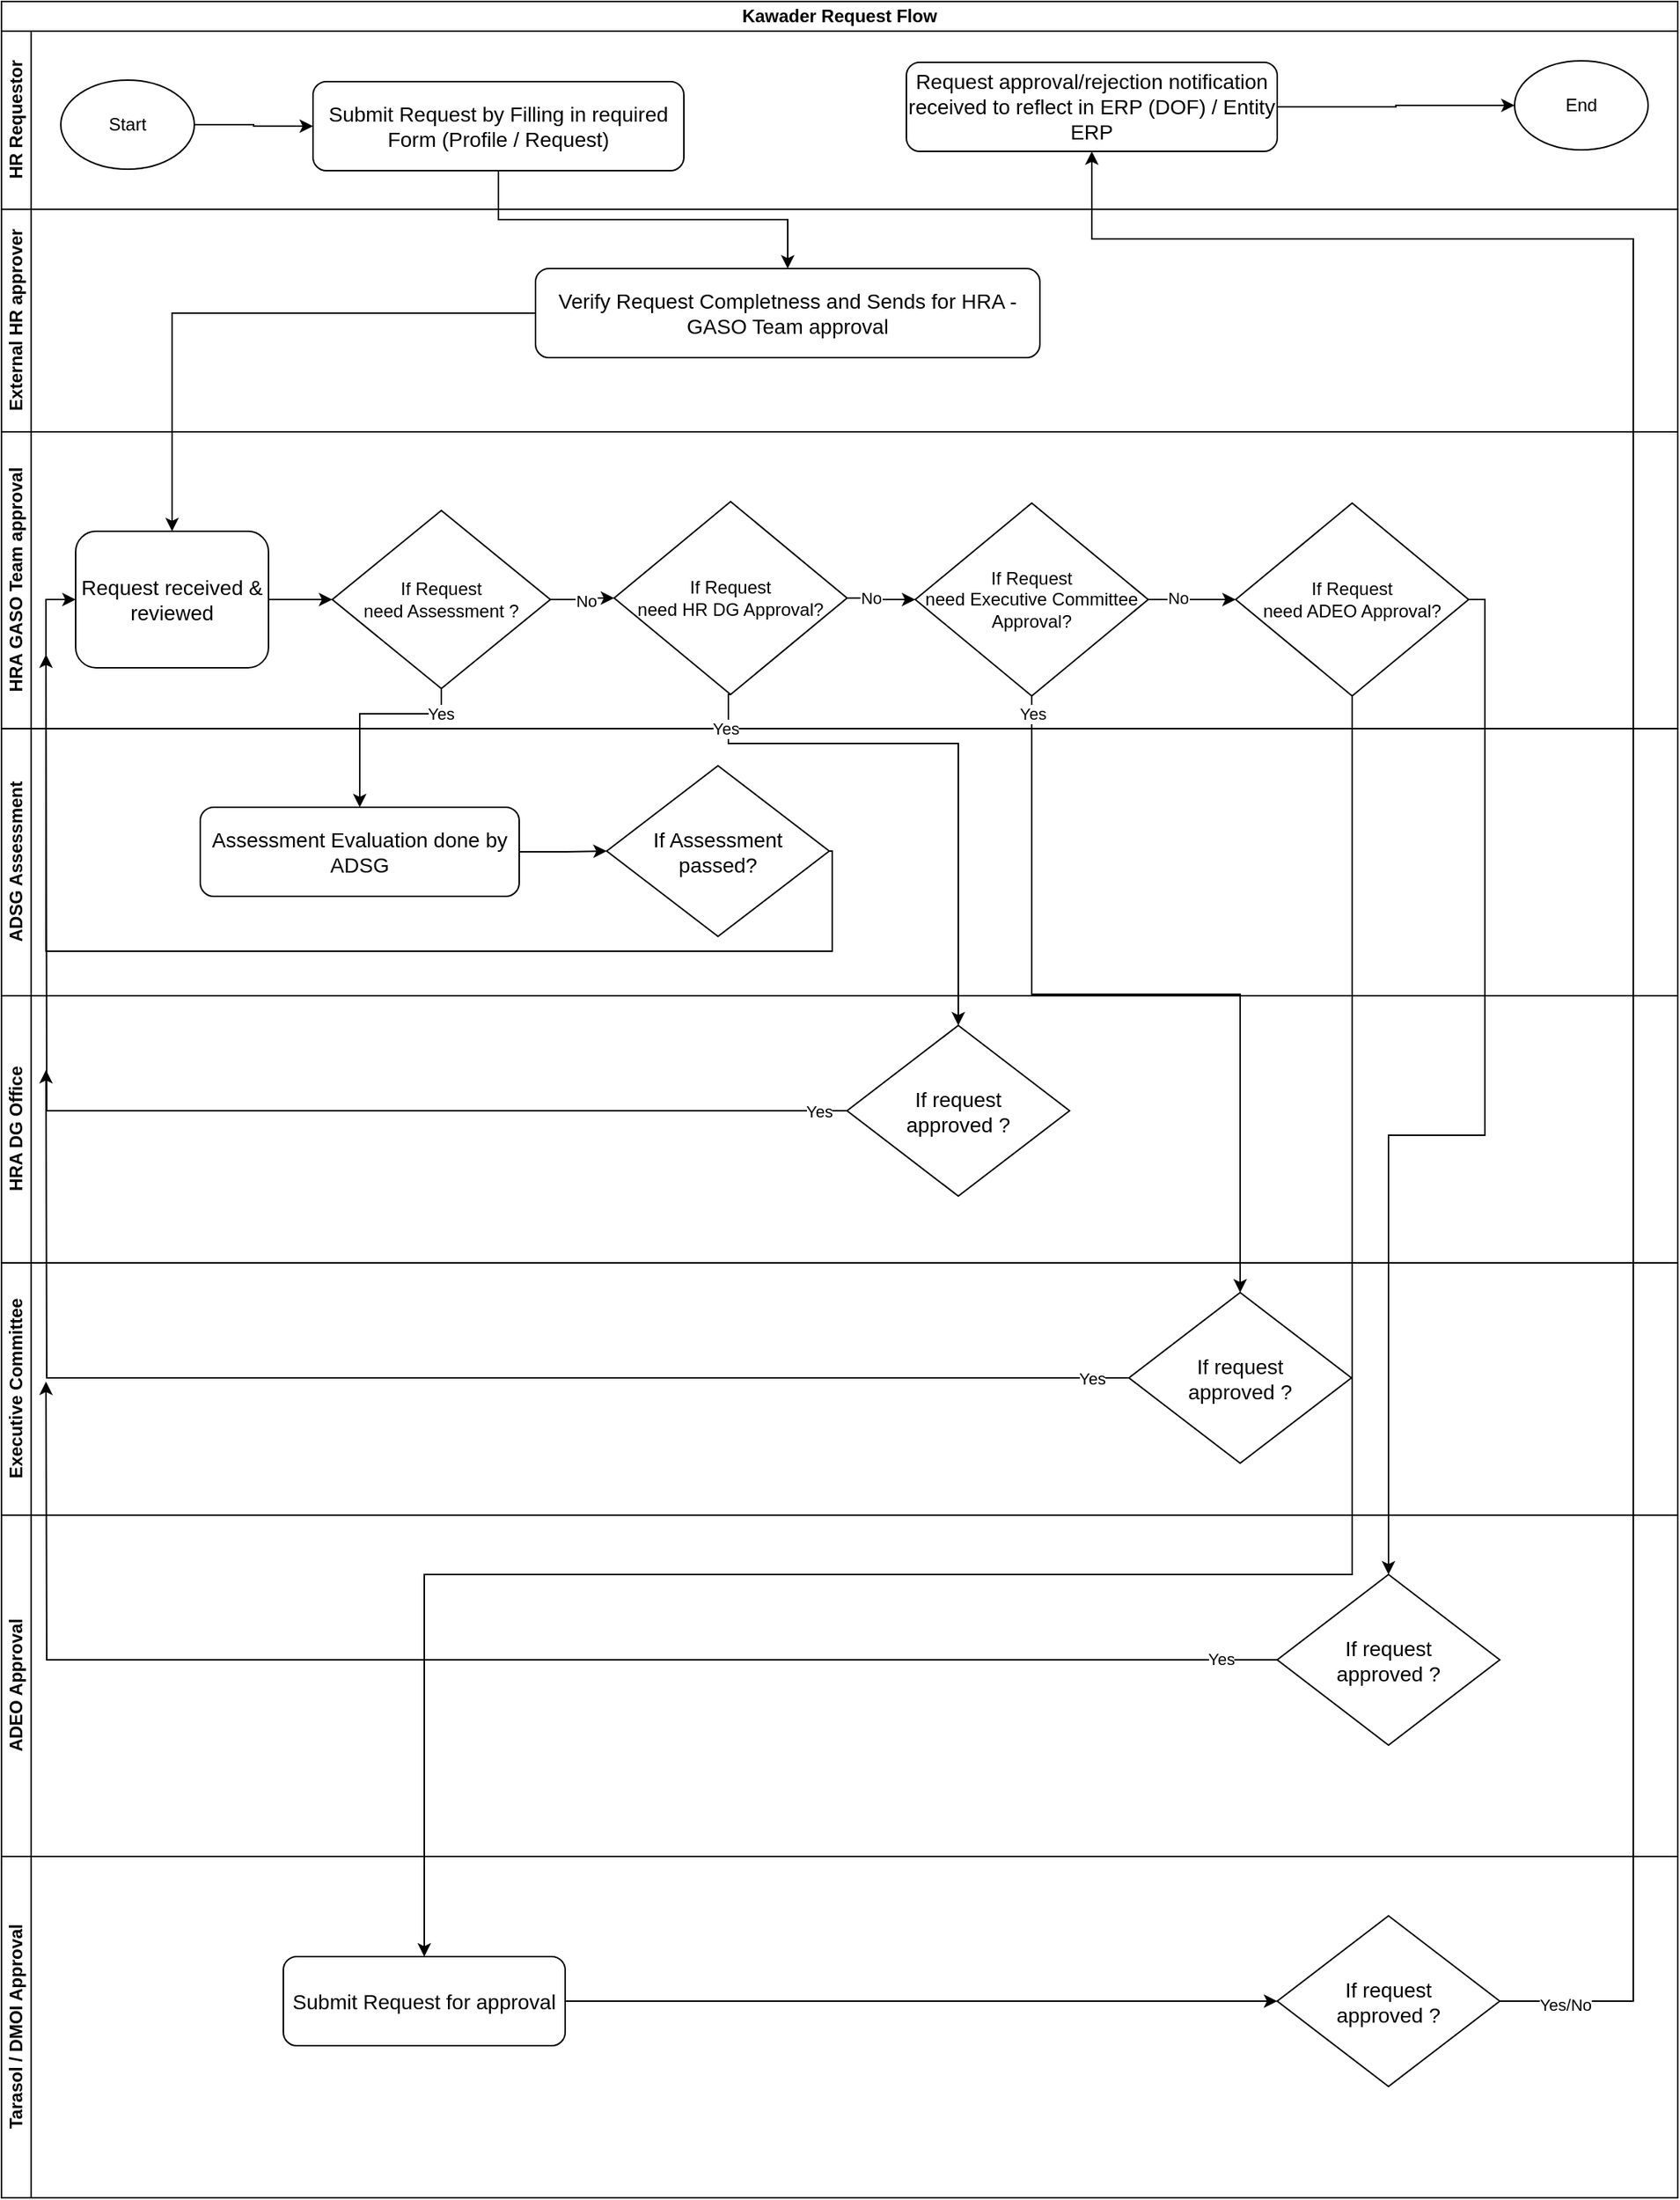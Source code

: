 <mxfile version="21.6.6" type="github">
  <diagram name="Page-1" id="R57Mb9-A6zRh2QvA6tmR">
    <mxGraphModel dx="1689" dy="797" grid="1" gridSize="10" guides="1" tooltips="1" connect="1" arrows="1" fold="1" page="1" pageScale="1" pageWidth="850" pageHeight="1100" math="0" shadow="0">
      <root>
        <mxCell id="0" />
        <mxCell id="1" parent="0" />
        <mxCell id="n-1c5CnPWfBLFlBKGgeY-1" value="Kawader Request Flow" style="swimlane;html=1;childLayout=stackLayout;resizeParent=1;resizeParentMax=0;horizontal=1;startSize=20;horizontalStack=0;whiteSpace=wrap;" vertex="1" parent="1">
          <mxGeometry x="60" y="190" width="1130" height="490" as="geometry" />
        </mxCell>
        <mxCell id="n-1c5CnPWfBLFlBKGgeY-2" value="HR Requestor" style="swimlane;html=1;startSize=20;horizontal=0;" vertex="1" parent="n-1c5CnPWfBLFlBKGgeY-1">
          <mxGeometry y="20" width="1130" height="120" as="geometry" />
        </mxCell>
        <mxCell id="n-1c5CnPWfBLFlBKGgeY-22" value="&lt;font style=&quot;font-size: 14px;&quot;&gt;Submit Request by Filling in required Form (Profile / Request)&lt;/font&gt;" style="rounded=1;whiteSpace=wrap;html=1;" vertex="1" parent="n-1c5CnPWfBLFlBKGgeY-2">
          <mxGeometry x="210" y="34" width="250" height="60" as="geometry" />
        </mxCell>
        <mxCell id="n-1c5CnPWfBLFlBKGgeY-35" value="" style="edgeStyle=orthogonalEdgeStyle;rounded=0;orthogonalLoop=1;jettySize=auto;html=1;" edge="1" parent="n-1c5CnPWfBLFlBKGgeY-2" source="n-1c5CnPWfBLFlBKGgeY-31" target="n-1c5CnPWfBLFlBKGgeY-32">
          <mxGeometry relative="1" as="geometry" />
        </mxCell>
        <mxCell id="n-1c5CnPWfBLFlBKGgeY-31" value="&lt;font style=&quot;font-size: 14px;&quot;&gt;Request approval/rejection notification received to reflect in ERP (DOF) / Entity ERP&lt;/font&gt;" style="rounded=1;whiteSpace=wrap;html=1;" vertex="1" parent="n-1c5CnPWfBLFlBKGgeY-2">
          <mxGeometry x="610" y="21" width="250" height="60" as="geometry" />
        </mxCell>
        <mxCell id="n-1c5CnPWfBLFlBKGgeY-32" value="End" style="ellipse;whiteSpace=wrap;html=1;" vertex="1" parent="n-1c5CnPWfBLFlBKGgeY-2">
          <mxGeometry x="1020" y="20" width="90" height="60" as="geometry" />
        </mxCell>
        <mxCell id="n-1c5CnPWfBLFlBKGgeY-34" value="" style="edgeStyle=orthogonalEdgeStyle;rounded=0;orthogonalLoop=1;jettySize=auto;html=1;" edge="1" parent="n-1c5CnPWfBLFlBKGgeY-2" source="n-1c5CnPWfBLFlBKGgeY-33" target="n-1c5CnPWfBLFlBKGgeY-22">
          <mxGeometry relative="1" as="geometry" />
        </mxCell>
        <mxCell id="n-1c5CnPWfBLFlBKGgeY-33" value="Start" style="ellipse;whiteSpace=wrap;html=1;" vertex="1" parent="n-1c5CnPWfBLFlBKGgeY-2">
          <mxGeometry x="40" y="33" width="90" height="60" as="geometry" />
        </mxCell>
        <mxCell id="n-1c5CnPWfBLFlBKGgeY-3" value="External HR approver" style="swimlane;html=1;startSize=20;horizontal=0;" vertex="1" parent="n-1c5CnPWfBLFlBKGgeY-1">
          <mxGeometry y="140" width="1130" height="150" as="geometry" />
        </mxCell>
        <mxCell id="n-1c5CnPWfBLFlBKGgeY-23" value="&lt;font style=&quot;font-size: 14px;&quot;&gt;Verify Request Completness and Sends for HRA - GASO Team approval&lt;/font&gt;" style="rounded=1;whiteSpace=wrap;html=1;" vertex="1" parent="n-1c5CnPWfBLFlBKGgeY-3">
          <mxGeometry x="360" y="40" width="340" height="60" as="geometry" />
        </mxCell>
        <mxCell id="n-1c5CnPWfBLFlBKGgeY-25" style="edgeStyle=orthogonalEdgeStyle;rounded=0;orthogonalLoop=1;jettySize=auto;html=1;entryX=0.5;entryY=0;entryDx=0;entryDy=0;" edge="1" parent="n-1c5CnPWfBLFlBKGgeY-1" source="n-1c5CnPWfBLFlBKGgeY-22" target="n-1c5CnPWfBLFlBKGgeY-23">
          <mxGeometry relative="1" as="geometry" />
        </mxCell>
        <mxCell id="n-1c5CnPWfBLFlBKGgeY-26" style="edgeStyle=orthogonalEdgeStyle;rounded=0;orthogonalLoop=1;jettySize=auto;html=1;entryX=0.5;entryY=0;entryDx=0;entryDy=0;" edge="1" parent="n-1c5CnPWfBLFlBKGgeY-1" source="n-1c5CnPWfBLFlBKGgeY-23" target="n-1c5CnPWfBLFlBKGgeY-38">
          <mxGeometry relative="1" as="geometry" />
        </mxCell>
        <mxCell id="n-1c5CnPWfBLFlBKGgeY-4" value="HRA GASO Team approval" style="swimlane;html=1;startSize=20;horizontal=0;align=center;" vertex="1" parent="n-1c5CnPWfBLFlBKGgeY-1">
          <mxGeometry y="290" width="1130" height="200" as="geometry" />
        </mxCell>
        <mxCell id="n-1c5CnPWfBLFlBKGgeY-42" style="edgeStyle=orthogonalEdgeStyle;rounded=0;orthogonalLoop=1;jettySize=auto;html=1;entryX=0;entryY=0.5;entryDx=0;entryDy=0;" edge="1" parent="n-1c5CnPWfBLFlBKGgeY-4" source="n-1c5CnPWfBLFlBKGgeY-10" target="n-1c5CnPWfBLFlBKGgeY-19">
          <mxGeometry relative="1" as="geometry" />
        </mxCell>
        <mxCell id="n-1c5CnPWfBLFlBKGgeY-53" value="No" style="edgeLabel;html=1;align=center;verticalAlign=middle;resizable=0;points=[];" vertex="1" connectable="0" parent="n-1c5CnPWfBLFlBKGgeY-42">
          <mxGeometry x="0.13" y="-2" relative="1" as="geometry">
            <mxPoint as="offset" />
          </mxGeometry>
        </mxCell>
        <mxCell id="n-1c5CnPWfBLFlBKGgeY-10" value="If Request &lt;br&gt;need Assessment ?" style="rhombus;whiteSpace=wrap;html=1;" vertex="1" parent="n-1c5CnPWfBLFlBKGgeY-4">
          <mxGeometry x="223" y="53" width="147" height="120" as="geometry" />
        </mxCell>
        <mxCell id="n-1c5CnPWfBLFlBKGgeY-43" style="edgeStyle=orthogonalEdgeStyle;rounded=0;orthogonalLoop=1;jettySize=auto;html=1;entryX=0;entryY=0.5;entryDx=0;entryDy=0;" edge="1" parent="n-1c5CnPWfBLFlBKGgeY-4" source="n-1c5CnPWfBLFlBKGgeY-19" target="n-1c5CnPWfBLFlBKGgeY-20">
          <mxGeometry relative="1" as="geometry" />
        </mxCell>
        <mxCell id="n-1c5CnPWfBLFlBKGgeY-54" value="No" style="edgeLabel;html=1;align=center;verticalAlign=middle;resizable=0;points=[];" vertex="1" connectable="0" parent="n-1c5CnPWfBLFlBKGgeY-43">
          <mxGeometry x="-0.331" relative="1" as="geometry">
            <mxPoint as="offset" />
          </mxGeometry>
        </mxCell>
        <mxCell id="n-1c5CnPWfBLFlBKGgeY-19" value="If Request &lt;br&gt;need HR DG Approval?" style="rhombus;whiteSpace=wrap;html=1;" vertex="1" parent="n-1c5CnPWfBLFlBKGgeY-4">
          <mxGeometry x="413" y="47" width="157" height="130" as="geometry" />
        </mxCell>
        <mxCell id="n-1c5CnPWfBLFlBKGgeY-44" value="" style="edgeStyle=orthogonalEdgeStyle;rounded=0;orthogonalLoop=1;jettySize=auto;html=1;" edge="1" parent="n-1c5CnPWfBLFlBKGgeY-4" source="n-1c5CnPWfBLFlBKGgeY-20" target="n-1c5CnPWfBLFlBKGgeY-21">
          <mxGeometry relative="1" as="geometry" />
        </mxCell>
        <mxCell id="n-1c5CnPWfBLFlBKGgeY-57" value="No" style="edgeLabel;html=1;align=center;verticalAlign=middle;resizable=0;points=[];" vertex="1" connectable="0" parent="n-1c5CnPWfBLFlBKGgeY-44">
          <mxGeometry x="-0.332" y="1" relative="1" as="geometry">
            <mxPoint as="offset" />
          </mxGeometry>
        </mxCell>
        <mxCell id="n-1c5CnPWfBLFlBKGgeY-20" value="If Request &lt;br&gt;need Executive Committee Approval?" style="rhombus;whiteSpace=wrap;html=1;" vertex="1" parent="n-1c5CnPWfBLFlBKGgeY-4">
          <mxGeometry x="616" y="48" width="157" height="130" as="geometry" />
        </mxCell>
        <mxCell id="n-1c5CnPWfBLFlBKGgeY-21" value="If Request &lt;br&gt;need ADEO Approval?" style="rhombus;whiteSpace=wrap;html=1;" vertex="1" parent="n-1c5CnPWfBLFlBKGgeY-4">
          <mxGeometry x="832" y="48" width="157" height="130" as="geometry" />
        </mxCell>
        <mxCell id="n-1c5CnPWfBLFlBKGgeY-40" style="edgeStyle=orthogonalEdgeStyle;rounded=0;orthogonalLoop=1;jettySize=auto;html=1;entryX=0;entryY=0.5;entryDx=0;entryDy=0;" edge="1" parent="n-1c5CnPWfBLFlBKGgeY-4" source="n-1c5CnPWfBLFlBKGgeY-38" target="n-1c5CnPWfBLFlBKGgeY-10">
          <mxGeometry relative="1" as="geometry" />
        </mxCell>
        <mxCell id="n-1c5CnPWfBLFlBKGgeY-38" value="&lt;font style=&quot;font-size: 14px;&quot;&gt;Request received &amp;amp; reviewed&lt;/font&gt;" style="rounded=1;whiteSpace=wrap;html=1;" vertex="1" parent="n-1c5CnPWfBLFlBKGgeY-4">
          <mxGeometry x="50" y="67" width="130" height="92" as="geometry" />
        </mxCell>
        <mxCell id="n-1c5CnPWfBLFlBKGgeY-9" value="HRA DG Office" style="swimlane;html=1;startSize=20;horizontal=0;" vertex="1" parent="1">
          <mxGeometry x="60" y="860" width="1130" height="180" as="geometry" />
        </mxCell>
        <mxCell id="n-1c5CnPWfBLFlBKGgeY-60" style="edgeStyle=orthogonalEdgeStyle;rounded=0;orthogonalLoop=1;jettySize=auto;html=1;" edge="1" parent="n-1c5CnPWfBLFlBKGgeY-9" source="n-1c5CnPWfBLFlBKGgeY-28">
          <mxGeometry relative="1" as="geometry">
            <mxPoint x="30" y="-230.0" as="targetPoint" />
          </mxGeometry>
        </mxCell>
        <mxCell id="n-1c5CnPWfBLFlBKGgeY-63" value="Yes" style="edgeLabel;html=1;align=center;verticalAlign=middle;resizable=0;points=[];" vertex="1" connectable="0" parent="n-1c5CnPWfBLFlBKGgeY-60">
          <mxGeometry x="-0.843" y="2" relative="1" as="geometry">
            <mxPoint x="47" y="-2" as="offset" />
          </mxGeometry>
        </mxCell>
        <mxCell id="n-1c5CnPWfBLFlBKGgeY-28" value="&lt;font style=&quot;font-size: 14px;&quot;&gt;If request &lt;br&gt;approved ?&lt;/font&gt;" style="rhombus;whiteSpace=wrap;html=1;" vertex="1" parent="n-1c5CnPWfBLFlBKGgeY-9">
          <mxGeometry x="570" y="20" width="150" height="115" as="geometry" />
        </mxCell>
        <mxCell id="n-1c5CnPWfBLFlBKGgeY-16" value="ADEO Approval" style="swimlane;html=1;startSize=20;horizontal=0;" vertex="1" parent="1">
          <mxGeometry x="60" y="1210" width="1130" height="230" as="geometry" />
        </mxCell>
        <mxCell id="n-1c5CnPWfBLFlBKGgeY-62" style="edgeStyle=orthogonalEdgeStyle;rounded=0;orthogonalLoop=1;jettySize=auto;html=1;" edge="1" parent="n-1c5CnPWfBLFlBKGgeY-16" source="n-1c5CnPWfBLFlBKGgeY-30">
          <mxGeometry relative="1" as="geometry">
            <mxPoint x="30" y="-90.0" as="targetPoint" />
          </mxGeometry>
        </mxCell>
        <mxCell id="n-1c5CnPWfBLFlBKGgeY-65" value="Yes" style="edgeLabel;html=1;align=center;verticalAlign=middle;resizable=0;points=[];" vertex="1" connectable="0" parent="n-1c5CnPWfBLFlBKGgeY-62">
          <mxGeometry x="-0.924" y="-1" relative="1" as="geometry">
            <mxPoint as="offset" />
          </mxGeometry>
        </mxCell>
        <mxCell id="n-1c5CnPWfBLFlBKGgeY-30" value="&lt;font style=&quot;font-size: 14px;&quot;&gt;If request &lt;br&gt;approved ?&lt;/font&gt;" style="rhombus;whiteSpace=wrap;html=1;" vertex="1" parent="n-1c5CnPWfBLFlBKGgeY-16">
          <mxGeometry x="860" y="40" width="150" height="115" as="geometry" />
        </mxCell>
        <mxCell id="n-1c5CnPWfBLFlBKGgeY-12" value="ADSG Assessment" style="swimlane;html=1;startSize=20;horizontal=0;" vertex="1" parent="1">
          <mxGeometry x="60" y="680" width="1130" height="180" as="geometry" />
        </mxCell>
        <mxCell id="n-1c5CnPWfBLFlBKGgeY-15" value="&lt;font style=&quot;font-size: 14px;&quot;&gt;If Assessment &lt;br&gt;passed?&lt;/font&gt;" style="rhombus;whiteSpace=wrap;html=1;" vertex="1" parent="n-1c5CnPWfBLFlBKGgeY-12">
          <mxGeometry x="408" y="25" width="150" height="115" as="geometry" />
        </mxCell>
        <mxCell id="n-1c5CnPWfBLFlBKGgeY-36" value="" style="edgeStyle=orthogonalEdgeStyle;rounded=0;orthogonalLoop=1;jettySize=auto;html=1;" edge="1" parent="n-1c5CnPWfBLFlBKGgeY-12" source="n-1c5CnPWfBLFlBKGgeY-24" target="n-1c5CnPWfBLFlBKGgeY-15">
          <mxGeometry relative="1" as="geometry" />
        </mxCell>
        <mxCell id="n-1c5CnPWfBLFlBKGgeY-24" value="&lt;font style=&quot;font-size: 14px;&quot;&gt;Assessment Evaluation done by ADSG&lt;/font&gt;" style="rounded=1;whiteSpace=wrap;html=1;" vertex="1" parent="n-1c5CnPWfBLFlBKGgeY-12">
          <mxGeometry x="134" y="53" width="215" height="60" as="geometry" />
        </mxCell>
        <mxCell id="n-1c5CnPWfBLFlBKGgeY-27" style="edgeStyle=orthogonalEdgeStyle;rounded=0;orthogonalLoop=1;jettySize=auto;html=1;entryX=0.5;entryY=0;entryDx=0;entryDy=0;" edge="1" parent="1" source="n-1c5CnPWfBLFlBKGgeY-10" target="n-1c5CnPWfBLFlBKGgeY-24">
          <mxGeometry relative="1" as="geometry">
            <Array as="points">
              <mxPoint x="356" y="670" />
              <mxPoint x="302" y="670" />
            </Array>
          </mxGeometry>
        </mxCell>
        <mxCell id="n-1c5CnPWfBLFlBKGgeY-52" value="Yes" style="edgeLabel;html=1;align=center;verticalAlign=middle;resizable=0;points=[];" vertex="1" connectable="0" parent="n-1c5CnPWfBLFlBKGgeY-27">
          <mxGeometry x="0.015" y="-2" relative="1" as="geometry">
            <mxPoint x="51" y="2" as="offset" />
          </mxGeometry>
        </mxCell>
        <mxCell id="n-1c5CnPWfBLFlBKGgeY-41" style="edgeStyle=orthogonalEdgeStyle;rounded=0;orthogonalLoop=1;jettySize=auto;html=1;entryX=0;entryY=0.5;entryDx=0;entryDy=0;" edge="1" parent="1" source="n-1c5CnPWfBLFlBKGgeY-15" target="n-1c5CnPWfBLFlBKGgeY-38">
          <mxGeometry relative="1" as="geometry">
            <Array as="points">
              <mxPoint x="620" y="763" />
              <mxPoint x="620" y="830" />
              <mxPoint x="90" y="830" />
              <mxPoint x="90" y="593" />
            </Array>
          </mxGeometry>
        </mxCell>
        <mxCell id="n-1c5CnPWfBLFlBKGgeY-17" value="Executive Committee" style="swimlane;html=1;startSize=20;horizontal=0;" vertex="1" parent="1">
          <mxGeometry x="60" y="1040" width="1130" height="170" as="geometry" />
        </mxCell>
        <mxCell id="n-1c5CnPWfBLFlBKGgeY-61" style="edgeStyle=orthogonalEdgeStyle;rounded=0;orthogonalLoop=1;jettySize=auto;html=1;" edge="1" parent="n-1c5CnPWfBLFlBKGgeY-17" source="n-1c5CnPWfBLFlBKGgeY-29">
          <mxGeometry relative="1" as="geometry">
            <mxPoint x="30" y="-130.0" as="targetPoint" />
          </mxGeometry>
        </mxCell>
        <mxCell id="n-1c5CnPWfBLFlBKGgeY-64" value="Yes" style="edgeLabel;html=1;align=center;verticalAlign=middle;resizable=0;points=[];" vertex="1" connectable="0" parent="n-1c5CnPWfBLFlBKGgeY-61">
          <mxGeometry x="-0.799" y="-1" relative="1" as="geometry">
            <mxPoint x="69" y="1" as="offset" />
          </mxGeometry>
        </mxCell>
        <mxCell id="n-1c5CnPWfBLFlBKGgeY-29" value="&lt;font style=&quot;font-size: 14px;&quot;&gt;If request &lt;br&gt;approved ?&lt;/font&gt;" style="rhombus;whiteSpace=wrap;html=1;" vertex="1" parent="n-1c5CnPWfBLFlBKGgeY-17">
          <mxGeometry x="760" y="20" width="150" height="115" as="geometry" />
        </mxCell>
        <mxCell id="n-1c5CnPWfBLFlBKGgeY-46" style="edgeStyle=orthogonalEdgeStyle;rounded=0;orthogonalLoop=1;jettySize=auto;html=1;entryX=0.5;entryY=0;entryDx=0;entryDy=0;exitX=0.5;exitY=1;exitDx=0;exitDy=0;" edge="1" parent="1" source="n-1c5CnPWfBLFlBKGgeY-19" target="n-1c5CnPWfBLFlBKGgeY-28">
          <mxGeometry relative="1" as="geometry">
            <Array as="points">
              <mxPoint x="550" y="657" />
              <mxPoint x="550" y="690" />
              <mxPoint x="705" y="690" />
            </Array>
          </mxGeometry>
        </mxCell>
        <mxCell id="n-1c5CnPWfBLFlBKGgeY-55" value="Yes" style="edgeLabel;html=1;align=center;verticalAlign=middle;resizable=0;points=[];" vertex="1" connectable="0" parent="n-1c5CnPWfBLFlBKGgeY-46">
          <mxGeometry x="-0.871" y="-2" relative="1" as="geometry">
            <mxPoint as="offset" />
          </mxGeometry>
        </mxCell>
        <mxCell id="n-1c5CnPWfBLFlBKGgeY-47" style="edgeStyle=orthogonalEdgeStyle;rounded=0;orthogonalLoop=1;jettySize=auto;html=1;entryX=0.5;entryY=0;entryDx=0;entryDy=0;" edge="1" parent="1" source="n-1c5CnPWfBLFlBKGgeY-20" target="n-1c5CnPWfBLFlBKGgeY-29">
          <mxGeometry relative="1" as="geometry" />
        </mxCell>
        <mxCell id="n-1c5CnPWfBLFlBKGgeY-56" value="Yes" style="edgeLabel;html=1;align=center;verticalAlign=middle;resizable=0;points=[];" vertex="1" connectable="0" parent="n-1c5CnPWfBLFlBKGgeY-47">
          <mxGeometry x="-0.687" y="2" relative="1" as="geometry">
            <mxPoint x="-2" y="-73" as="offset" />
          </mxGeometry>
        </mxCell>
        <mxCell id="n-1c5CnPWfBLFlBKGgeY-48" style="edgeStyle=orthogonalEdgeStyle;rounded=0;orthogonalLoop=1;jettySize=auto;html=1;entryX=0.5;entryY=0;entryDx=0;entryDy=0;exitX=1;exitY=0.5;exitDx=0;exitDy=0;" edge="1" parent="1" source="n-1c5CnPWfBLFlBKGgeY-21" target="n-1c5CnPWfBLFlBKGgeY-30">
          <mxGeometry relative="1" as="geometry">
            <Array as="points">
              <mxPoint x="1060" y="593" />
              <mxPoint x="1060" y="954" />
              <mxPoint x="995" y="954" />
            </Array>
          </mxGeometry>
        </mxCell>
        <mxCell id="n-1c5CnPWfBLFlBKGgeY-49" value="Tarasol / DMOI Approval" style="swimlane;html=1;startSize=20;horizontal=0;" vertex="1" parent="1">
          <mxGeometry x="60" y="1440" width="1130" height="230" as="geometry" />
        </mxCell>
        <mxCell id="n-1c5CnPWfBLFlBKGgeY-50" value="&lt;font style=&quot;font-size: 14px;&quot;&gt;If request &lt;br&gt;approved ?&lt;/font&gt;" style="rhombus;whiteSpace=wrap;html=1;" vertex="1" parent="n-1c5CnPWfBLFlBKGgeY-49">
          <mxGeometry x="860" y="40" width="150" height="115" as="geometry" />
        </mxCell>
        <mxCell id="n-1c5CnPWfBLFlBKGgeY-59" style="edgeStyle=orthogonalEdgeStyle;rounded=0;orthogonalLoop=1;jettySize=auto;html=1;entryX=0;entryY=0.5;entryDx=0;entryDy=0;" edge="1" parent="n-1c5CnPWfBLFlBKGgeY-49" source="n-1c5CnPWfBLFlBKGgeY-51" target="n-1c5CnPWfBLFlBKGgeY-50">
          <mxGeometry relative="1" as="geometry" />
        </mxCell>
        <mxCell id="n-1c5CnPWfBLFlBKGgeY-51" value="&lt;font style=&quot;font-size: 14px;&quot;&gt;Submit Request for approval&lt;/font&gt;" style="rounded=1;whiteSpace=wrap;html=1;" vertex="1" parent="n-1c5CnPWfBLFlBKGgeY-49">
          <mxGeometry x="190" y="67.5" width="190" height="60" as="geometry" />
        </mxCell>
        <mxCell id="n-1c5CnPWfBLFlBKGgeY-58" style="edgeStyle=orthogonalEdgeStyle;rounded=0;orthogonalLoop=1;jettySize=auto;html=1;" edge="1" parent="1" source="n-1c5CnPWfBLFlBKGgeY-21" target="n-1c5CnPWfBLFlBKGgeY-51">
          <mxGeometry relative="1" as="geometry">
            <Array as="points">
              <mxPoint x="970" y="1250" />
              <mxPoint x="345" y="1250" />
            </Array>
          </mxGeometry>
        </mxCell>
        <mxCell id="n-1c5CnPWfBLFlBKGgeY-66" style="edgeStyle=orthogonalEdgeStyle;rounded=0;orthogonalLoop=1;jettySize=auto;html=1;entryX=0.5;entryY=1;entryDx=0;entryDy=0;" edge="1" parent="1" source="n-1c5CnPWfBLFlBKGgeY-50" target="n-1c5CnPWfBLFlBKGgeY-31">
          <mxGeometry relative="1" as="geometry">
            <Array as="points">
              <mxPoint x="1160" y="1537" />
              <mxPoint x="1160" y="350" />
              <mxPoint x="795" y="350" />
            </Array>
          </mxGeometry>
        </mxCell>
        <mxCell id="n-1c5CnPWfBLFlBKGgeY-67" value="Yes/No" style="edgeLabel;html=1;align=center;verticalAlign=middle;resizable=0;points=[];" vertex="1" connectable="0" parent="n-1c5CnPWfBLFlBKGgeY-66">
          <mxGeometry x="-0.949" y="-2" relative="1" as="geometry">
            <mxPoint as="offset" />
          </mxGeometry>
        </mxCell>
      </root>
    </mxGraphModel>
  </diagram>
</mxfile>
